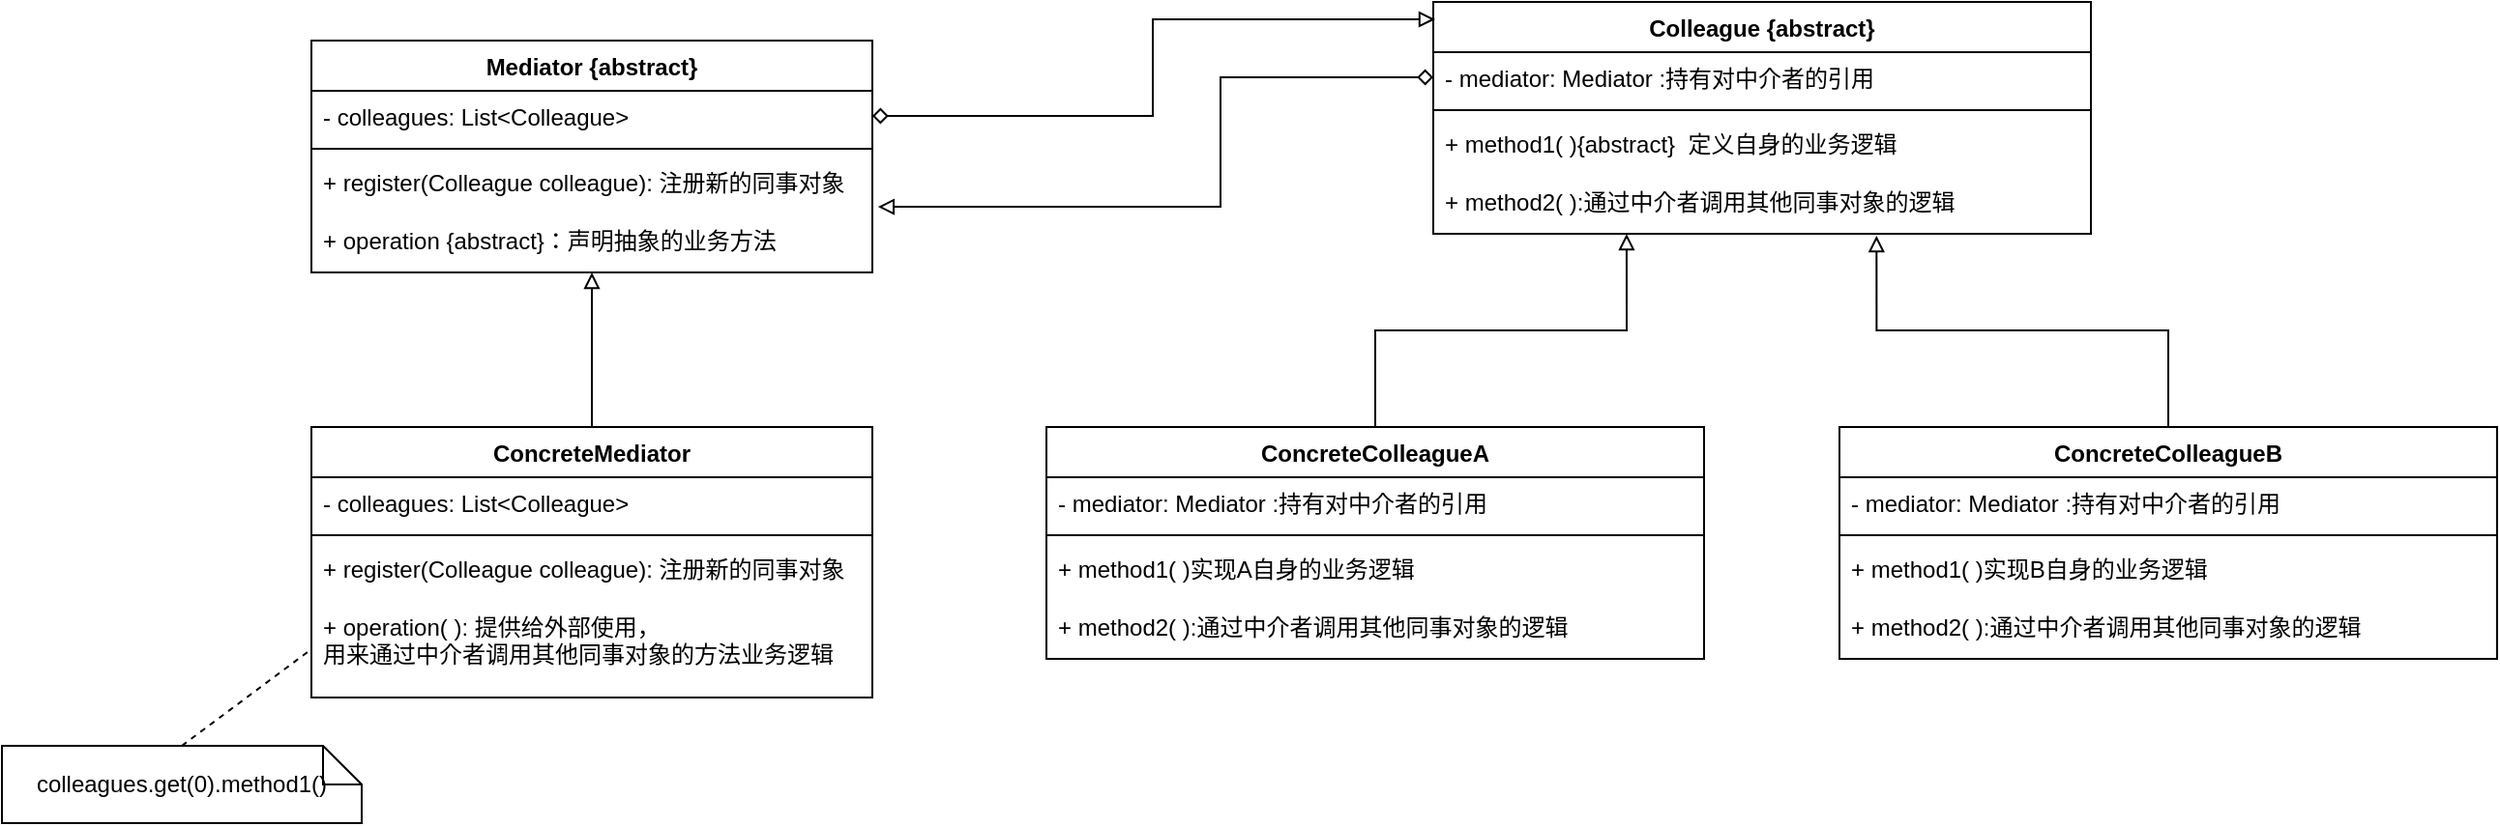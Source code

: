 <mxfile version="15.2.7" type="device"><diagram id="z_e7S_NkFPqpiRGdHCpv" name="第 1 页"><mxGraphModel dx="1422" dy="822" grid="1" gridSize="10" guides="1" tooltips="1" connect="1" arrows="1" fold="1" page="1" pageScale="1" pageWidth="827" pageHeight="1169" math="0" shadow="0"><root><mxCell id="0"/><mxCell id="1" parent="0"/><mxCell id="-BovVbAVAWKdoI6GHzwW-2" value="Mediator {abstract}" style="swimlane;fontStyle=1;align=center;verticalAlign=top;childLayout=stackLayout;horizontal=1;startSize=26;horizontalStack=0;resizeParent=1;resizeParentMax=0;resizeLast=0;collapsible=1;marginBottom=0;" vertex="1" parent="1"><mxGeometry x="340" y="220" width="290" height="120" as="geometry"/></mxCell><mxCell id="-BovVbAVAWKdoI6GHzwW-3" value="- colleagues: List&lt;Colleague&gt;" style="text;strokeColor=none;fillColor=none;align=left;verticalAlign=top;spacingLeft=4;spacingRight=4;overflow=hidden;rotatable=0;points=[[0,0.5],[1,0.5]];portConstraint=eastwest;" vertex="1" parent="-BovVbAVAWKdoI6GHzwW-2"><mxGeometry y="26" width="290" height="26" as="geometry"/></mxCell><mxCell id="-BovVbAVAWKdoI6GHzwW-4" value="" style="line;strokeWidth=1;fillColor=none;align=left;verticalAlign=middle;spacingTop=-1;spacingLeft=3;spacingRight=3;rotatable=0;labelPosition=right;points=[];portConstraint=eastwest;" vertex="1" parent="-BovVbAVAWKdoI6GHzwW-2"><mxGeometry y="52" width="290" height="8" as="geometry"/></mxCell><mxCell id="-BovVbAVAWKdoI6GHzwW-5" value="+ register(Colleague colleague): 注册新的同事对象" style="text;strokeColor=none;fillColor=none;align=left;verticalAlign=top;spacingLeft=4;spacingRight=4;overflow=hidden;rotatable=0;points=[[0,0.5],[1,0.5]];portConstraint=eastwest;" vertex="1" parent="-BovVbAVAWKdoI6GHzwW-2"><mxGeometry y="60" width="290" height="30" as="geometry"/></mxCell><mxCell id="-BovVbAVAWKdoI6GHzwW-6" value="+ operation {abstract}：声明抽象的业务方法" style="text;strokeColor=none;fillColor=none;align=left;verticalAlign=top;spacingLeft=4;spacingRight=4;overflow=hidden;rotatable=0;points=[[0,0.5],[1,0.5]];portConstraint=eastwest;" vertex="1" parent="-BovVbAVAWKdoI6GHzwW-2"><mxGeometry y="90" width="290" height="30" as="geometry"/></mxCell><mxCell id="-BovVbAVAWKdoI6GHzwW-7" value="colleagues.get(0).method1()" style="shape=note;size=20;whiteSpace=wrap;html=1;" vertex="1" parent="1"><mxGeometry x="180" y="585" width="186" height="40" as="geometry"/></mxCell><mxCell id="-BovVbAVAWKdoI6GHzwW-8" value="" style="endArrow=none;html=1;exitX=0.5;exitY=0;exitDx=0;exitDy=0;exitPerimeter=0;entryX=0;entryY=0.5;entryDx=0;entryDy=0;dashed=1;" edge="1" parent="1" source="-BovVbAVAWKdoI6GHzwW-7" target="-BovVbAVAWKdoI6GHzwW-17"><mxGeometry width="50" height="50" relative="1" as="geometry"><mxPoint x="290" y="350" as="sourcePoint"/><mxPoint x="340" y="300" as="targetPoint"/></mxGeometry></mxCell><mxCell id="-BovVbAVAWKdoI6GHzwW-9" value="Colleague {abstract}" style="swimlane;fontStyle=1;align=center;verticalAlign=top;childLayout=stackLayout;horizontal=1;startSize=26;horizontalStack=0;resizeParent=1;resizeParentMax=0;resizeLast=0;collapsible=1;marginBottom=0;" vertex="1" parent="1"><mxGeometry x="920" y="200" width="340" height="120" as="geometry"/></mxCell><mxCell id="-BovVbAVAWKdoI6GHzwW-10" value="- mediator: Mediator :持有对中介者的引用" style="text;strokeColor=none;fillColor=none;align=left;verticalAlign=top;spacingLeft=4;spacingRight=4;overflow=hidden;rotatable=0;points=[[0,0.5],[1,0.5]];portConstraint=eastwest;" vertex="1" parent="-BovVbAVAWKdoI6GHzwW-9"><mxGeometry y="26" width="340" height="26" as="geometry"/></mxCell><mxCell id="-BovVbAVAWKdoI6GHzwW-11" value="" style="line;strokeWidth=1;fillColor=none;align=left;verticalAlign=middle;spacingTop=-1;spacingLeft=3;spacingRight=3;rotatable=0;labelPosition=right;points=[];portConstraint=eastwest;" vertex="1" parent="-BovVbAVAWKdoI6GHzwW-9"><mxGeometry y="52" width="340" height="8" as="geometry"/></mxCell><mxCell id="-BovVbAVAWKdoI6GHzwW-12" value="+ method1( ){abstract}  定义自身的业务逻辑" style="text;strokeColor=none;fillColor=none;align=left;verticalAlign=top;spacingLeft=4;spacingRight=4;overflow=hidden;rotatable=0;points=[[0,0.5],[1,0.5]];portConstraint=eastwest;" vertex="1" parent="-BovVbAVAWKdoI6GHzwW-9"><mxGeometry y="60" width="340" height="30" as="geometry"/></mxCell><mxCell id="-BovVbAVAWKdoI6GHzwW-20" value="+ method2( ):通过中介者调用其他同事对象的逻辑" style="text;strokeColor=none;fillColor=none;align=left;verticalAlign=top;spacingLeft=4;spacingRight=4;overflow=hidden;rotatable=0;points=[[0,0.5],[1,0.5]];portConstraint=eastwest;" vertex="1" parent="-BovVbAVAWKdoI6GHzwW-9"><mxGeometry y="90" width="340" height="30" as="geometry"/></mxCell><mxCell id="-BovVbAVAWKdoI6GHzwW-18" style="edgeStyle=orthogonalEdgeStyle;rounded=0;orthogonalLoop=1;jettySize=auto;html=1;exitX=0.5;exitY=0;exitDx=0;exitDy=0;entryX=0.5;entryY=1;entryDx=0;entryDy=0;entryPerimeter=0;endArrow=block;endFill=0;" edge="1" parent="1" source="-BovVbAVAWKdoI6GHzwW-13" target="-BovVbAVAWKdoI6GHzwW-6"><mxGeometry relative="1" as="geometry"/></mxCell><mxCell id="-BovVbAVAWKdoI6GHzwW-13" value="ConcreteMediator" style="swimlane;fontStyle=1;align=center;verticalAlign=top;childLayout=stackLayout;horizontal=1;startSize=26;horizontalStack=0;resizeParent=1;resizeParentMax=0;resizeLast=0;collapsible=1;marginBottom=0;" vertex="1" parent="1"><mxGeometry x="340" y="420" width="290" height="140" as="geometry"/></mxCell><mxCell id="-BovVbAVAWKdoI6GHzwW-14" value="- colleagues: List&lt;Colleague&gt;" style="text;strokeColor=none;fillColor=none;align=left;verticalAlign=top;spacingLeft=4;spacingRight=4;overflow=hidden;rotatable=0;points=[[0,0.5],[1,0.5]];portConstraint=eastwest;" vertex="1" parent="-BovVbAVAWKdoI6GHzwW-13"><mxGeometry y="26" width="290" height="26" as="geometry"/></mxCell><mxCell id="-BovVbAVAWKdoI6GHzwW-15" value="" style="line;strokeWidth=1;fillColor=none;align=left;verticalAlign=middle;spacingTop=-1;spacingLeft=3;spacingRight=3;rotatable=0;labelPosition=right;points=[];portConstraint=eastwest;" vertex="1" parent="-BovVbAVAWKdoI6GHzwW-13"><mxGeometry y="52" width="290" height="8" as="geometry"/></mxCell><mxCell id="-BovVbAVAWKdoI6GHzwW-16" value="+ register(Colleague colleague): 注册新的同事对象" style="text;strokeColor=none;fillColor=none;align=left;verticalAlign=top;spacingLeft=4;spacingRight=4;overflow=hidden;rotatable=0;points=[[0,0.5],[1,0.5]];portConstraint=eastwest;" vertex="1" parent="-BovVbAVAWKdoI6GHzwW-13"><mxGeometry y="60" width="290" height="30" as="geometry"/></mxCell><mxCell id="-BovVbAVAWKdoI6GHzwW-17" value="+ operation( ): 提供给外部使用，&#10;用来通过中介者调用其他同事对象的方法业务逻辑" style="text;strokeColor=none;fillColor=none;align=left;verticalAlign=top;spacingLeft=4;spacingRight=4;overflow=hidden;rotatable=0;points=[[0,0.5],[1,0.5]];portConstraint=eastwest;" vertex="1" parent="-BovVbAVAWKdoI6GHzwW-13"><mxGeometry y="90" width="290" height="50" as="geometry"/></mxCell><mxCell id="-BovVbAVAWKdoI6GHzwW-31" style="edgeStyle=orthogonalEdgeStyle;rounded=0;orthogonalLoop=1;jettySize=auto;html=1;exitX=0.5;exitY=0;exitDx=0;exitDy=0;entryX=0.294;entryY=1;entryDx=0;entryDy=0;entryPerimeter=0;endArrow=block;endFill=0;" edge="1" parent="1" source="-BovVbAVAWKdoI6GHzwW-21" target="-BovVbAVAWKdoI6GHzwW-20"><mxGeometry relative="1" as="geometry"/></mxCell><mxCell id="-BovVbAVAWKdoI6GHzwW-21" value="ConcreteColleagueA" style="swimlane;fontStyle=1;align=center;verticalAlign=top;childLayout=stackLayout;horizontal=1;startSize=26;horizontalStack=0;resizeParent=1;resizeParentMax=0;resizeLast=0;collapsible=1;marginBottom=0;" vertex="1" parent="1"><mxGeometry x="720" y="420" width="340" height="120" as="geometry"/></mxCell><mxCell id="-BovVbAVAWKdoI6GHzwW-22" value="- mediator: Mediator :持有对中介者的引用" style="text;strokeColor=none;fillColor=none;align=left;verticalAlign=top;spacingLeft=4;spacingRight=4;overflow=hidden;rotatable=0;points=[[0,0.5],[1,0.5]];portConstraint=eastwest;" vertex="1" parent="-BovVbAVAWKdoI6GHzwW-21"><mxGeometry y="26" width="340" height="26" as="geometry"/></mxCell><mxCell id="-BovVbAVAWKdoI6GHzwW-23" value="" style="line;strokeWidth=1;fillColor=none;align=left;verticalAlign=middle;spacingTop=-1;spacingLeft=3;spacingRight=3;rotatable=0;labelPosition=right;points=[];portConstraint=eastwest;" vertex="1" parent="-BovVbAVAWKdoI6GHzwW-21"><mxGeometry y="52" width="340" height="8" as="geometry"/></mxCell><mxCell id="-BovVbAVAWKdoI6GHzwW-24" value="+ method1( )实现A自身的业务逻辑" style="text;strokeColor=none;fillColor=none;align=left;verticalAlign=top;spacingLeft=4;spacingRight=4;overflow=hidden;rotatable=0;points=[[0,0.5],[1,0.5]];portConstraint=eastwest;" vertex="1" parent="-BovVbAVAWKdoI6GHzwW-21"><mxGeometry y="60" width="340" height="30" as="geometry"/></mxCell><mxCell id="-BovVbAVAWKdoI6GHzwW-25" value="+ method2( ):通过中介者调用其他同事对象的逻辑" style="text;strokeColor=none;fillColor=none;align=left;verticalAlign=top;spacingLeft=4;spacingRight=4;overflow=hidden;rotatable=0;points=[[0,0.5],[1,0.5]];portConstraint=eastwest;" vertex="1" parent="-BovVbAVAWKdoI6GHzwW-21"><mxGeometry y="90" width="340" height="30" as="geometry"/></mxCell><mxCell id="-BovVbAVAWKdoI6GHzwW-32" style="edgeStyle=orthogonalEdgeStyle;rounded=0;orthogonalLoop=1;jettySize=auto;html=1;exitX=0.5;exitY=0;exitDx=0;exitDy=0;entryX=0.674;entryY=1.033;entryDx=0;entryDy=0;entryPerimeter=0;endArrow=block;endFill=0;" edge="1" parent="1" source="-BovVbAVAWKdoI6GHzwW-26" target="-BovVbAVAWKdoI6GHzwW-20"><mxGeometry relative="1" as="geometry"/></mxCell><mxCell id="-BovVbAVAWKdoI6GHzwW-26" value="ConcreteColleagueB" style="swimlane;fontStyle=1;align=center;verticalAlign=top;childLayout=stackLayout;horizontal=1;startSize=26;horizontalStack=0;resizeParent=1;resizeParentMax=0;resizeLast=0;collapsible=1;marginBottom=0;" vertex="1" parent="1"><mxGeometry x="1130" y="420" width="340" height="120" as="geometry"/></mxCell><mxCell id="-BovVbAVAWKdoI6GHzwW-27" value="- mediator: Mediator :持有对中介者的引用" style="text;strokeColor=none;fillColor=none;align=left;verticalAlign=top;spacingLeft=4;spacingRight=4;overflow=hidden;rotatable=0;points=[[0,0.5],[1,0.5]];portConstraint=eastwest;" vertex="1" parent="-BovVbAVAWKdoI6GHzwW-26"><mxGeometry y="26" width="340" height="26" as="geometry"/></mxCell><mxCell id="-BovVbAVAWKdoI6GHzwW-28" value="" style="line;strokeWidth=1;fillColor=none;align=left;verticalAlign=middle;spacingTop=-1;spacingLeft=3;spacingRight=3;rotatable=0;labelPosition=right;points=[];portConstraint=eastwest;" vertex="1" parent="-BovVbAVAWKdoI6GHzwW-26"><mxGeometry y="52" width="340" height="8" as="geometry"/></mxCell><mxCell id="-BovVbAVAWKdoI6GHzwW-29" value="+ method1( )实现B自身的业务逻辑" style="text;strokeColor=none;fillColor=none;align=left;verticalAlign=top;spacingLeft=4;spacingRight=4;overflow=hidden;rotatable=0;points=[[0,0.5],[1,0.5]];portConstraint=eastwest;" vertex="1" parent="-BovVbAVAWKdoI6GHzwW-26"><mxGeometry y="60" width="340" height="30" as="geometry"/></mxCell><mxCell id="-BovVbAVAWKdoI6GHzwW-30" value="+ method2( ):通过中介者调用其他同事对象的逻辑" style="text;strokeColor=none;fillColor=none;align=left;verticalAlign=top;spacingLeft=4;spacingRight=4;overflow=hidden;rotatable=0;points=[[0,0.5],[1,0.5]];portConstraint=eastwest;" vertex="1" parent="-BovVbAVAWKdoI6GHzwW-26"><mxGeometry y="90" width="340" height="30" as="geometry"/></mxCell><mxCell id="-BovVbAVAWKdoI6GHzwW-33" style="edgeStyle=orthogonalEdgeStyle;rounded=0;orthogonalLoop=1;jettySize=auto;html=1;exitX=1;exitY=0.5;exitDx=0;exitDy=0;entryX=0.003;entryY=0.075;entryDx=0;entryDy=0;entryPerimeter=0;endArrow=block;endFill=0;startArrow=diamond;startFill=0;" edge="1" parent="1" source="-BovVbAVAWKdoI6GHzwW-3" target="-BovVbAVAWKdoI6GHzwW-9"><mxGeometry relative="1" as="geometry"/></mxCell><mxCell id="-BovVbAVAWKdoI6GHzwW-34" style="edgeStyle=orthogonalEdgeStyle;rounded=0;orthogonalLoop=1;jettySize=auto;html=1;exitX=0;exitY=0.5;exitDx=0;exitDy=0;entryX=1.01;entryY=-0.133;entryDx=0;entryDy=0;entryPerimeter=0;endArrow=block;endFill=0;startArrow=diamond;startFill=0;" edge="1" parent="1" source="-BovVbAVAWKdoI6GHzwW-10" target="-BovVbAVAWKdoI6GHzwW-6"><mxGeometry relative="1" as="geometry"><Array as="points"><mxPoint x="810" y="239"/><mxPoint x="810" y="306"/></Array></mxGeometry></mxCell></root></mxGraphModel></diagram></mxfile>
